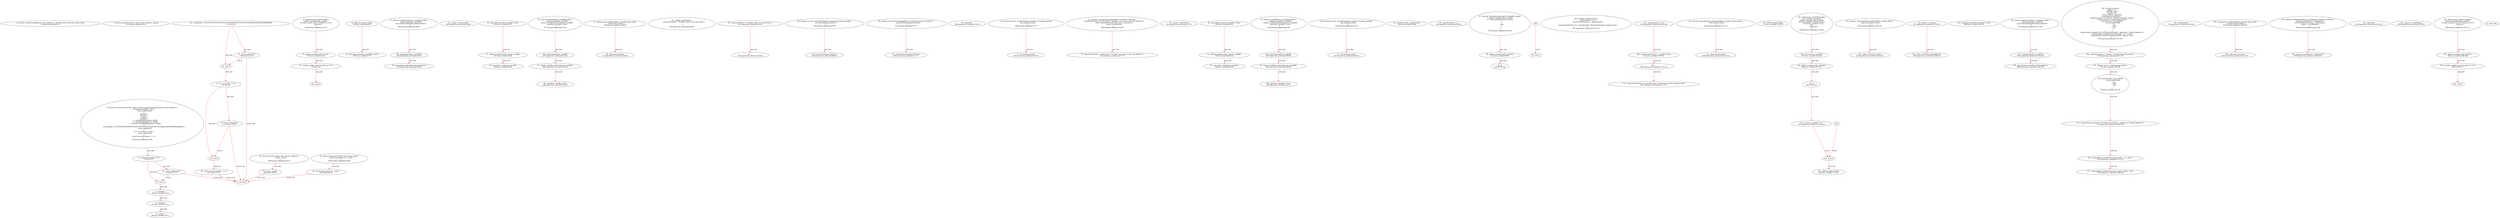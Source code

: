 digraph  {
13 [label="2_ function transferFrom(address from, address to, uint256 value) external returns (bool);\n13-function_definition-3-3", method="transferFrom(address from,address to,uint256 value)", type_label=function_definition];
35 [label="5_ function signer() external view returns (address _signer);\n35-function_definition-6-6", method="signer()", type_label=function_definition];
47 [label="8_ function recover(bytes32 hash, bytes memory signature) internal pure returns (address) {\n        if (signature.length != 65) {\n            return (address(0));\n        }\n        bytes32 r;\n        bytes32 s;\n        uint8 v;\n        assembly {\n            r := mload(add(signature, 0x20))\n            s := mload(add(signature, 0x40))\n            v := byte(0, mload(add(signature, 0x60)))\n        }\n        if (uint256(s) > 0x7FFFFFFFFFFFFFFFFFFFFFFFFFFFFFFF5D576E7357A4501DDFE92F46681B20A0) {\n            return address(0);\n        }\n        if (v != 27 && v != 28) {\n            return address(0);\n        }\n        return ecrecover(hash, v, r, s);\n    }\n47-function_definition-9-28", method="recover(bytes32 hash,bytes memory signature)", type_label=function_definition];
64 [label="9_ if_signature.length != 65\n64-if-10-12", method="recover(bytes32 hash,bytes memory signature)", type_label=if];
942 [label="9_ end_if", method="recover(bytes32 hash,bytes memory signature)", type_label=end_if];
71 [label="10_ return (address(0));\n71-return-11-11", method="recover(bytes32 hash,bytes memory signature)", type_label=return];
76 [label="12_ bytes32 r;\n76-new_variable-13-13", method="recover(bytes32 hash,bytes memory signature)", type_label=new_variable];
81 [label="13_ bytes32 s;\n81-new_variable-14-14", method="recover(bytes32 hash,bytes memory signature)", type_label=new_variable];
86 [label="14_ uint8 v;\n86-new_variable-15-15", method="recover(bytes32 hash,bytes memory signature)", type_label=new_variable];
131 [label="20_ if_uint256(s) > 0x7FFFFFFFFFFFFFFFFFFFFFFFFFFFFFFF5D576E7357A4501DDFE92F46681B20A0\n131-if-21-23", method="recover(bytes32 hash,bytes memory signature)", type_label=if];
1009 [label="20_ end_if", method="recover(bytes32 hash,bytes memory signature)", type_label=end_if];
138 [label="21_ return address(0);\n138-return-22-22", method="recover(bytes32 hash,bytes memory signature)", type_label=return];
142 [label="23_ if_v != 27 && v != 28\n142-if-24-26", method="recover(bytes32 hash,bytes memory signature)", type_label=if];
1020 [label="23_ end_if", method="recover(bytes32 hash,bytes memory signature)", type_label=end_if];
151 [label="24_ return address(0);\n151-return-25-25", method="recover(bytes32 hash,bytes memory signature)", type_label=return];
155 [label="26_ return ecrecover(hash, v, r, s);\n155-return-27-27", method="recover(bytes32 hash,bytes memory signature)", type_label=return];
169 [label="30_ function bug_unchk7() public{\naddress payable addr_unchk7;\nif (!addr_unchk7.send (10 ether) || 1==1)\n	{revert();}\n}\n169-function_definition-31-35", method="bug_unchk7()", type_label=function_definition];
173 [label="31_ address payable addr_unchk7;\n173-new_variable-32-32", method="bug_unchk7()", type_label=new_variable];
178 [label="32_ if_!addr_unchk7.send (10 ether) || 1==1\n178-if-33-34", method="bug_unchk7()", type_label=if];
1056 [label="32_ end_if", method="bug_unchk7()", type_label=end_if];
194 [label="35_ address private _owner;\n194-new_variable-36-36", method="", type_label=new_variable];
199 [label="36_ bool public payedOut_unchk45 = false;\n199-new_variable-37-37", method="", type_label=new_variable];
206 [label="37_ function withdrawLeftOver_unchk45() public {\n        require(payedOut_unchk45);\n        msg.sender.send(address(this).balance);\n    }\n206-function_definition-38-41", method="withdrawLeftOver_unchk45()", type_label=function_definition];
210 [label="38_ require(payedOut_unchk45);\n210-expression_statement-39-39", method="withdrawLeftOver_unchk45()", type_label=expression_statement];
215 [label="39_ msg.sender.send(address(this).balance);\n215-expression_statement-40-40", method="withdrawLeftOver_unchk45()", type_label=expression_statement];
240 [label="43_ _owner = msg.sender;\n240-expression_statement-44-44", method="", type_label=expression_statement];
254 [label="46_ bool public payedOut_unchk8 = false;\n254-new_variable-47-47", method="", type_label=new_variable];
261 [label="47_ address payable public winner_unchk8;\n261-new_variable-48-48", method="", type_label=new_variable];
266 [label="48_ uint public winAmount_unchk8;\n266-new_variable-49-49", method="", type_label=new_variable];
271 [label="49_ function sendToWinner_unchk8() public {\n        require(!payedOut_unchk8);\n        winner_unchk8.send(winAmount_unchk8);\n        payedOut_unchk8 = true;\n    }\n271-function_definition-50-54", method="sendToWinner_unchk8()", type_label=function_definition];
275 [label="50_ require(!payedOut_unchk8);\n275-expression_statement-51-51", method="sendToWinner_unchk8()", type_label=expression_statement];
281 [label="51_ winner_unchk8.send(winAmount_unchk8);\n281-expression_statement-52-52", method="sendToWinner_unchk8()", type_label=expression_statement];
288 [label="52_ payedOut_unchk8 = true;\n288-expression_statement-53-53", method="sendToWinner_unchk8()", type_label=expression_statement];
293 [label="54_ function owner() public view returns (address) {\n        return _owner;\n    }\n293-function_definition-55-57", method="owner()", type_label=function_definition];
302 [label="55_ return _owner;\n302-return-56-56", method="owner()", type_label=return];
304 [label="57_ function bug_unchk39(address payable addr) public\n      {addr.send (4 ether); }\n304-function_definition-58-59", method="bug_unchk39(address payable addr)", type_label=function_definition];
312 [label="58_ addr.send (4 ether);\n312-expression_statement-59-59", method="bug_unchk39(address payable addr)", type_label=expression_statement];
320 [label="59_ modifier onlyOwner() {\n        require(isOwner(), \"Ownable: caller is not the owner\");\n        _;\n    }\n320-expression_statement-60-63", method="", type_label=expression_statement];
323 [label="60_ require(isOwner(), \"Ownable: caller is not the owner\");\n323-expression_statement-61-61", method="", type_label=expression_statement];
332 [label="61_ _;\n332-expression_statement-62-62", method="", type_label=expression_statement];
334 [label="63_ function isOwner() public view returns (bool) {\n        return msg.sender == _owner;\n    }\n334-function_definition-64-66", method="isOwner()", type_label=function_definition];
343 [label="64_ return msg.sender == _owner;\n343-return-65-65", method="isOwner()", type_label=return];
349 [label="66_ function my_func_uncheck36(address payable dst) public payable{\n        dst.call.value(msg.value)(\"\");\n    }\n349-function_definition-67-69", method="my_func_uncheck36(address payable dst)", type_label=function_definition];
358 [label="67_ dst.call.value(msg.value)(\"\");\n358-expression_statement-68-68", method="my_func_uncheck36(address payable dst)", type_label=expression_statement];
373 [label="69_ function transferOwnership(address newOwner) public onlyOwner {\n        _transferOwnership(newOwner);\n    }\n373-function_definition-70-72", method="transferOwnership(address newOwner)", type_label=function_definition];
380 [label="69_ onlyOwner\n380-expression_statement-70-70", method="transferOwnership(address newOwner)", type_label=expression_statement];
383 [label="70_ _transferOwnership(newOwner);\n383-expression_statement-71-71", method="transferOwnership(address newOwner)", type_label=expression_statement];
388 [label="72_ function my_func_unchk35(address payable dst) public payable{\n        dst.send(msg.value);\n    }\n388-function_definition-73-75", method="my_func_unchk35(address payable dst)", type_label=function_definition];
397 [label="73_ dst.send(msg.value);\n397-expression_statement-74-74", method="my_func_unchk35(address payable dst)", type_label=expression_statement];
406 [label="75_ function _transferOwnership(address newOwner) internal {\n        require(newOwner != address(0), \"Ownable: new owner is the zero address\");\n        emit OwnershipTransferred(_owner, newOwner);\n        _owner = newOwner;\n    }\n406-function_definition-76-80", method="_transferOwnership(address newOwner)", type_label=function_definition];
414 [label="76_ require(newOwner != address(0), \"Ownable: new owner is the zero address\");\n414-expression_statement-77-77", method="_transferOwnership(address newOwner)", type_label=expression_statement];
432 [label="78_ _owner = newOwner;\n432-expression_statement-79-79", method="_transferOwnership(address newOwner)", type_label=expression_statement];
436 [label="80_ bool public payedOut_unchk44 = false;\n436-new_variable-81-81", method="", type_label=new_variable];
443 [label="81_ address payable public winner_unchk44;\n443-new_variable-82-82", method="", type_label=new_variable];
448 [label="82_ uint public winAmount_unchk44;\n448-new_variable-83-83", method="", type_label=new_variable];
453 [label="83_ function sendToWinner_unchk44() public {\n        require(!payedOut_unchk44);\n        winner_unchk44.send(winAmount_unchk44);\n        payedOut_unchk44 = true;\n    }\n453-function_definition-84-88", method="sendToWinner_unchk44()", type_label=function_definition];
457 [label="84_ require(!payedOut_unchk44);\n457-expression_statement-85-85", method="sendToWinner_unchk44()", type_label=expression_statement];
463 [label="85_ winner_unchk44.send(winAmount_unchk44);\n463-expression_statement-86-86", method="sendToWinner_unchk44()", type_label=expression_statement];
470 [label="86_ payedOut_unchk44 = true;\n470-expression_statement-87-87", method="sendToWinner_unchk44()", type_label=expression_statement];
478 [label="90_ function my_func_unchk23(address payable dst) public payable{\n        dst.send(msg.value);\n    }\n478-function_definition-91-93", method="my_func_unchk23(address payable dst)", type_label=function_definition];
487 [label="91_ dst.send(msg.value);\n487-expression_statement-92-92", method="my_func_unchk23(address payable dst)", type_label=expression_statement];
496 [label="93_ uint256 private _guardCounter;\n496-new_variable-94-94", method="", type_label=new_variable];
503 [label="95_ _guardCounter = 1;\n503-expression_statement-96-96", method="", type_label=expression_statement];
507 [label="97_ function UncheckedExternalCall_unchk40 () public\n{  address payable addr_unchk40;\n   if (! addr_unchk40.send (2 ether))  \n      { \n      }\n	else\n      { \n      }\n}\n507-function_definition-98-106", method="UncheckedExternalCall_unchk40()", type_label=function_definition];
511 [label="98_ address payable addr_unchk40;\n511-new_variable-99-99", method="UncheckedExternalCall_unchk40()", type_label=new_variable];
516 [label="99_ if\n516-if-100-105", method="UncheckedExternalCall_unchk40()", type_label=if];
1394 [label="99_ end_if", method="UncheckedExternalCall_unchk40()", type_label=end_if];
527 [label="106_ modifier nonReentrant() {\n        _guardCounter += 1;\n        uint256 localCounter = _guardCounter;\n        _;\n        require(localCounter == _guardCounter, \"ReentrancyGuard: reentrant call\");\n    }\n527-expression_statement-107-112", method="", type_label=expression_statement];
530 [label="107_ _guardCounter += 1;\n530-expression_statement-108-108", method="", type_label=expression_statement];
534 [label="108_ uint256 localCounter = _guardCounter;\n534-new_variable-109-109", method="", type_label=new_variable];
540 [label="109_ _;\n540-expression_statement-110-110", method="", type_label=expression_statement];
542 [label="110_ require(localCounter == _guardCounter, \"ReentrancyGuard: reentrant call\");\n542-expression_statement-111-111", method="", type_label=expression_statement];
561 [label="114_ function unhandledsend_unchk14(address payable callee) public {\n    callee.send(5 ether);\n  }\n561-function_definition-115-117", method="unhandledsend_unchk14(address payable callee)", type_label=function_definition];
569 [label="115_ callee.send(5 ether);\n569-expression_statement-116-116", method="unhandledsend_unchk14(address payable callee)", type_label=expression_statement];
577 [label="117_ IERC20 public token;\n577-new_variable-118-118", method="", type_label=new_variable];
583 [label="118_ function bug_unchk30() public{\nuint receivers_unchk30;\naddress payable addr_unchk30;\nif (!addr_unchk30.send(42 ether))\n	{receivers_unchk30 +=1;}\nelse\n	{revert();}\n}\n583-function_definition-119-126", method="bug_unchk30()", type_label=function_definition];
587 [label="119_ uint receivers_unchk30;\n587-new_variable-120-120", method="bug_unchk30()", type_label=new_variable];
592 [label="120_ address payable addr_unchk30;\n592-new_variable-121-121", method="bug_unchk30()", type_label=new_variable];
597 [label="121_ if\n597-if-122-125", method="bug_unchk30()", type_label=if];
1475 [label="121_ end_if", method="bug_unchk30()", type_label=end_if];
607 [label="122_ receivers_unchk30 +=1;\n607-expression_statement-123-123", method="bug_unchk30()", type_label=expression_statement];
614 [label="126_ address public relayer;\n614-new_variable-127-127", method="", type_label=new_variable];
619 [label="127_ function callnotchecked_unchk13(address callee) public {\n    callee.call.value(1 ether);\n  }\n619-function_definition-128-130", method="callnotchecked_unchk13(address callee)", type_label=function_definition];
627 [label="128_ callee.call.value(1 ether);\n627-expression_statement-129-129", method="callnotchecked_unchk13(address callee)", type_label=expression_statement];
657 [label="132_ relayer = _relayer;\n657-expression_statement-133-133", method="", type_label=expression_statement];
661 [label="133_ token = IERC20(_tokenAddress);\n661-expression_statement-134-134", method="", type_label=expression_statement];
668 [label="135_ bool public payedOut_unchk33 = false;\n668-new_variable-136-136", method="", type_label=new_variable];
675 [label="136_ function withdrawLeftOver_unchk33() public {\n        require(payedOut_unchk33);\n        msg.sender.send(address(this).balance);\n    }\n675-function_definition-137-140", method="withdrawLeftOver_unchk33()", type_label=function_definition];
679 [label="137_ require(payedOut_unchk33);\n679-expression_statement-138-138", method="withdrawLeftOver_unchk33()", type_label=expression_statement];
684 [label="138_ msg.sender.send(address(this).balance);\n684-expression_statement-139-139", method="withdrawLeftOver_unchk33()", type_label=expression_statement];
697 [label="140_ function execute(\n        address _to, \n        uint256 _value, \n        uint256 _fee, \n        bytes calldata _signature\n    ) nonReentrant external {\n        require(tx.origin == relayer, \"Invalid transaction origin\");\n        Marmo marmo = Marmo(msg.sender);\n        bytes32 hash = keccak256(\n            abi.encodePacked(\n                _to,\n                _value,\n                _fee\n            )\n        );\n        require(marmo.signer() == ECDSA.recover(hash, _signature), \"Invalid signature\");\n        require(token.transferFrom(msg.sender, _to, _value));\n        require(token.transferFrom(msg.sender, relayer, _fee));\n    }\n697-function_definition-141-159", method="execute(address _to,uint256 _value,uint256 _fee,bytes calldata _signature)", type_label=function_definition];
715 [label="145_ nonReentrant\n715-expression_statement-146-146", method="execute(address _to,uint256 _value,uint256 _fee,bytes calldata _signature)", type_label=expression_statement];
719 [label="146_ require(tx.origin == relayer, \"Invalid transaction origin\");\n719-expression_statement-147-147", method="execute(address _to,uint256 _value,uint256 _fee,bytes calldata _signature)", type_label=expression_statement];
731 [label="147_ Marmo marmo = Marmo(msg.sender);\n731-new_variable-148-148", method="execute(address _to,uint256 _value,uint256 _fee,bytes calldata _signature)", type_label=new_variable];
743 [label="148_ bytes32 hash = keccak256(\n            abi.encodePacked(\n                _to,\n                _value,\n                _fee\n            )\n        );\n743-new_variable-149-155", method="execute(address _to,uint256 _value,uint256 _fee,bytes calldata _signature)", type_label=new_variable];
761 [label="155_ require(marmo.signer() == ECDSA.recover(hash, _signature), \"Invalid signature\");\n761-expression_statement-156-156", method="execute(address _to,uint256 _value,uint256 _fee,bytes calldata _signature)", type_label=expression_statement];
781 [label="156_ require(token.transferFrom(msg.sender, _to, _value));\n781-expression_statement-157-157", method="execute(address _to,uint256 _value,uint256 _fee,bytes calldata _signature)", type_label=expression_statement];
797 [label="157_ require(token.transferFrom(msg.sender, relayer, _fee));\n797-expression_statement-158-158", method="execute(address _to,uint256 _value,uint256 _fee,bytes calldata _signature)", type_label=expression_statement];
813 [label="159_ function bug_unchk27(address payable addr) public\n      {addr.send (42 ether); }\n813-function_definition-160-161", method="bug_unchk27(address payable addr)", type_label=function_definition];
821 [label="160_ addr.send (42 ether);\n821-expression_statement-161-161", method="bug_unchk27(address payable addr)", type_label=expression_statement];
829 [label="161_ function setRelayer(address _newRelayer) onlyOwner external {\n        require(_newRelayer != address(0));\n        emit NewRelayer(relayer, _newRelayer);\n        relayer = _newRelayer;\n    }\n829-function_definition-162-166", method="setRelayer(address _newRelayer)", type_label=function_definition];
835 [label="161_ onlyOwner\n835-expression_statement-162-162", method="setRelayer(address _newRelayer)", type_label=expression_statement];
839 [label="162_ require(_newRelayer != address(0));\n839-expression_statement-163-163", method="setRelayer(address _newRelayer)", type_label=expression_statement];
854 [label="164_ relayer = _newRelayer;\n854-expression_statement-165-165", method="setRelayer(address _newRelayer)", type_label=expression_statement];
858 [label="166_ function bug_unchk31() public{\naddress payable addr_unchk31;\nif (!addr_unchk31.send (10 ether) || 1==1)\n	{revert();}\n}\n858-function_definition-167-171", method="bug_unchk31()", type_label=function_definition];
862 [label="167_ address payable addr_unchk31;\n862-new_variable-168-168", method="bug_unchk31()", type_label=new_variable];
867 [label="168_ if_!addr_unchk31.send (10 ether) || 1==1\n867-if-169-170", method="bug_unchk31()", type_label=if];
1745 [label="168_ end_if", method="bug_unchk31()", type_label=end_if];
1 [label="0_ start_node", method="", type_label=start];
2 [label="0_ exit_node", method="", type_label=exit];
526;
612;
47 -> 64  [color=red, controlflow_type=next_line, edge_type=CFG_edge, key=0, label=next_line];
64 -> 71  [color=red, controlflow_type=pos_next, edge_type=CFG_edge, key=0, label=pos_next];
64 -> 942  [color=red, controlflow_type=neg_next, edge_type=CFG_edge, key=0, label=neg_next];
942 -> 76  [color=red, controlflow_type=next_line, edge_type=CFG_edge, key=0, label=next_line];
71 -> 942  [color=red, controlflow_type=end_if, edge_type=CFG_edge, key=0, label=end_if];
71 -> 2  [color=red, controlflow_type=return_exit, edge_type=CFG_edge, key=0, label=return_exit];
76 -> 81  [color=red, controlflow_type=next_line, edge_type=CFG_edge, key=0, label=next_line];
81 -> 86  [color=red, controlflow_type=next_line, edge_type=CFG_edge, key=0, label=next_line];
131 -> 138  [color=red, controlflow_type=pos_next, edge_type=CFG_edge, key=0, label=pos_next];
131 -> 1009  [color=red, controlflow_type=neg_next, edge_type=CFG_edge, key=0, label=neg_next];
1009 -> 142  [color=red, controlflow_type=next_line, edge_type=CFG_edge, key=0, label=next_line];
138 -> 1009  [color=red, controlflow_type=end_if, edge_type=CFG_edge, key=0, label=end_if];
138 -> 2  [color=red, controlflow_type=return_exit, edge_type=CFG_edge, key=0, label=return_exit];
142 -> 151  [color=red, controlflow_type=pos_next, edge_type=CFG_edge, key=0, label=pos_next];
142 -> 1020  [color=red, controlflow_type=neg_next, edge_type=CFG_edge, key=0, label=neg_next];
1020 -> 155  [color=red, controlflow_type=next_line, edge_type=CFG_edge, key=0, label=next_line];
151 -> 1020  [color=red, controlflow_type=end_if, edge_type=CFG_edge, key=0, label=end_if];
151 -> 2  [color=red, controlflow_type=return_exit, edge_type=CFG_edge, key=0, label=return_exit];
155 -> 2  [color=red, controlflow_type=return_exit, edge_type=CFG_edge, key=0, label=return_exit];
169 -> 173  [color=red, controlflow_type=next_line, edge_type=CFG_edge, key=0, label=next_line];
173 -> 178  [color=red, controlflow_type=next_line, edge_type=CFG_edge, key=0, label=next_line];
178 -> 1056  [color=red, controlflow_type=neg_next, edge_type=CFG_edge, key=0, label=neg_next];
194 -> 199  [color=red, controlflow_type=next_line, edge_type=CFG_edge, key=0, label=next_line];
206 -> 210  [color=red, controlflow_type=next_line, edge_type=CFG_edge, key=0, label=next_line];
210 -> 215  [color=red, controlflow_type=next_line, edge_type=CFG_edge, key=0, label=next_line];
254 -> 261  [color=red, controlflow_type=next_line, edge_type=CFG_edge, key=0, label=next_line];
261 -> 266  [color=red, controlflow_type=next_line, edge_type=CFG_edge, key=0, label=next_line];
271 -> 275  [color=red, controlflow_type=next_line, edge_type=CFG_edge, key=0, label=next_line];
275 -> 281  [color=red, controlflow_type=next_line, edge_type=CFG_edge, key=0, label=next_line];
281 -> 288  [color=red, controlflow_type=next_line, edge_type=CFG_edge, key=0, label=next_line];
293 -> 302  [color=red, controlflow_type=next_line, edge_type=CFG_edge, key=0, label=next_line];
302 -> 2  [color=red, controlflow_type=return_exit, edge_type=CFG_edge, key=0, label=return_exit];
304 -> 312  [color=red, controlflow_type=next_line, edge_type=CFG_edge, key=0, label=next_line];
323 -> 332  [color=red, controlflow_type=next_line, edge_type=CFG_edge, key=0, label=next_line];
334 -> 343  [color=red, controlflow_type=next_line, edge_type=CFG_edge, key=0, label=next_line];
343 -> 2  [color=red, controlflow_type=return_exit, edge_type=CFG_edge, key=0, label=return_exit];
349 -> 358  [color=red, controlflow_type=next_line, edge_type=CFG_edge, key=0, label=next_line];
373 -> 383  [color=red, controlflow_type=next_line, edge_type=CFG_edge, key=0, label=next_line];
388 -> 397  [color=red, controlflow_type=next_line, edge_type=CFG_edge, key=0, label=next_line];
406 -> 414  [color=red, controlflow_type=next_line, edge_type=CFG_edge, key=0, label=next_line];
436 -> 443  [color=red, controlflow_type=next_line, edge_type=CFG_edge, key=0, label=next_line];
443 -> 448  [color=red, controlflow_type=next_line, edge_type=CFG_edge, key=0, label=next_line];
453 -> 457  [color=red, controlflow_type=next_line, edge_type=CFG_edge, key=0, label=next_line];
457 -> 463  [color=red, controlflow_type=next_line, edge_type=CFG_edge, key=0, label=next_line];
463 -> 470  [color=red, controlflow_type=next_line, edge_type=CFG_edge, key=0, label=next_line];
478 -> 487  [color=red, controlflow_type=next_line, edge_type=CFG_edge, key=0, label=next_line];
507 -> 511  [color=red, controlflow_type=next_line, edge_type=CFG_edge, key=0, label=next_line];
511 -> 516  [color=red, controlflow_type=next_line, edge_type=CFG_edge, key=0, label=next_line];
530 -> 534  [color=red, controlflow_type=next_line, edge_type=CFG_edge, key=0, label=next_line];
534 -> 540  [color=red, controlflow_type=next_line, edge_type=CFG_edge, key=0, label=next_line];
540 -> 542  [color=red, controlflow_type=next_line, edge_type=CFG_edge, key=0, label=next_line];
561 -> 569  [color=red, controlflow_type=next_line, edge_type=CFG_edge, key=0, label=next_line];
583 -> 587  [color=red, controlflow_type=next_line, edge_type=CFG_edge, key=0, label=next_line];
587 -> 592  [color=red, controlflow_type=next_line, edge_type=CFG_edge, key=0, label=next_line];
592 -> 597  [color=red, controlflow_type=next_line, edge_type=CFG_edge, key=0, label=next_line];
597 -> 607  [color=red, controlflow_type=pos_next, edge_type=CFG_edge, key=0, label=pos_next];
1475 -> 614  [color=red, controlflow_type=next_line, edge_type=CFG_edge, key=0, label=next_line];
607 -> 1475  [color=red, controlflow_type=end_if, edge_type=CFG_edge, key=0, label=end_if];
619 -> 627  [color=red, controlflow_type=next_line, edge_type=CFG_edge, key=0, label=next_line];
657 -> 661  [color=red, controlflow_type=next_line, edge_type=CFG_edge, key=0, label=next_line];
675 -> 679  [color=red, controlflow_type=next_line, edge_type=CFG_edge, key=0, label=next_line];
679 -> 684  [color=red, controlflow_type=next_line, edge_type=CFG_edge, key=0, label=next_line];
697 -> 719  [color=red, controlflow_type=next_line, edge_type=CFG_edge, key=0, label=next_line];
719 -> 731  [color=red, controlflow_type=next_line, edge_type=CFG_edge, key=0, label=next_line];
731 -> 743  [color=red, controlflow_type=next_line, edge_type=CFG_edge, key=0, label=next_line];
743 -> 761  [color=red, controlflow_type=next_line, edge_type=CFG_edge, key=0, label=next_line];
761 -> 781  [color=red, controlflow_type=next_line, edge_type=CFG_edge, key=0, label=next_line];
781 -> 797  [color=red, controlflow_type=next_line, edge_type=CFG_edge, key=0, label=next_line];
813 -> 821  [color=red, controlflow_type=next_line, edge_type=CFG_edge, key=0, label=next_line];
829 -> 839  [color=red, controlflow_type=next_line, edge_type=CFG_edge, key=0, label=next_line];
858 -> 862  [color=red, controlflow_type=next_line, edge_type=CFG_edge, key=0, label=next_line];
862 -> 867  [color=red, controlflow_type=next_line, edge_type=CFG_edge, key=0, label=next_line];
867 -> 1745  [color=red, controlflow_type=neg_next, edge_type=CFG_edge, key=0, label=neg_next];
526 -> 1394  [color=red, controlflow_type=end_if, edge_type=CFG_edge, key=0, label=end_if];
612 -> 1475  [color=red, controlflow_type=end_if, edge_type=CFG_edge, key=0, label=end_if];
}

